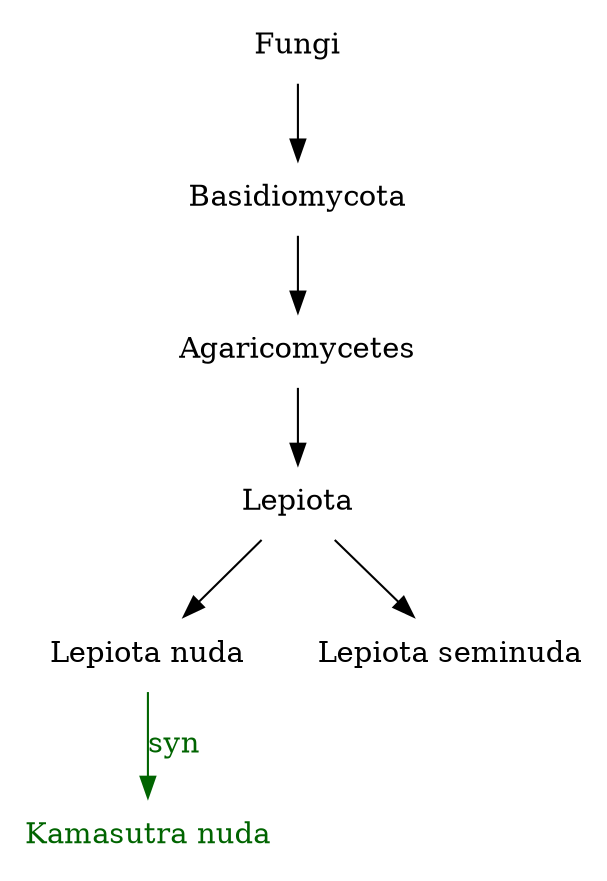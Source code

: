 digraph G {
  node [shape=plaintext]

  n3  [label="Fungi"]
  n3 -> n4
  n4  [label="Basidiomycota"]
  n4 -> n5
  n5  [label="Agaricomycetes"]
  n5 -> n6
  n6  [label="Lepiota"]
  n6 -> n1
  n6 -> n0
  n1  [label="Lepiota nuda"]
  n2  [label="Kamasutra nuda", fontcolor=darkgreen]
  n1 -> n2  [color=darkgreen, fontcolor=darkgreen, label=syn]
  n0  [label="Lepiota seminuda"]
}
